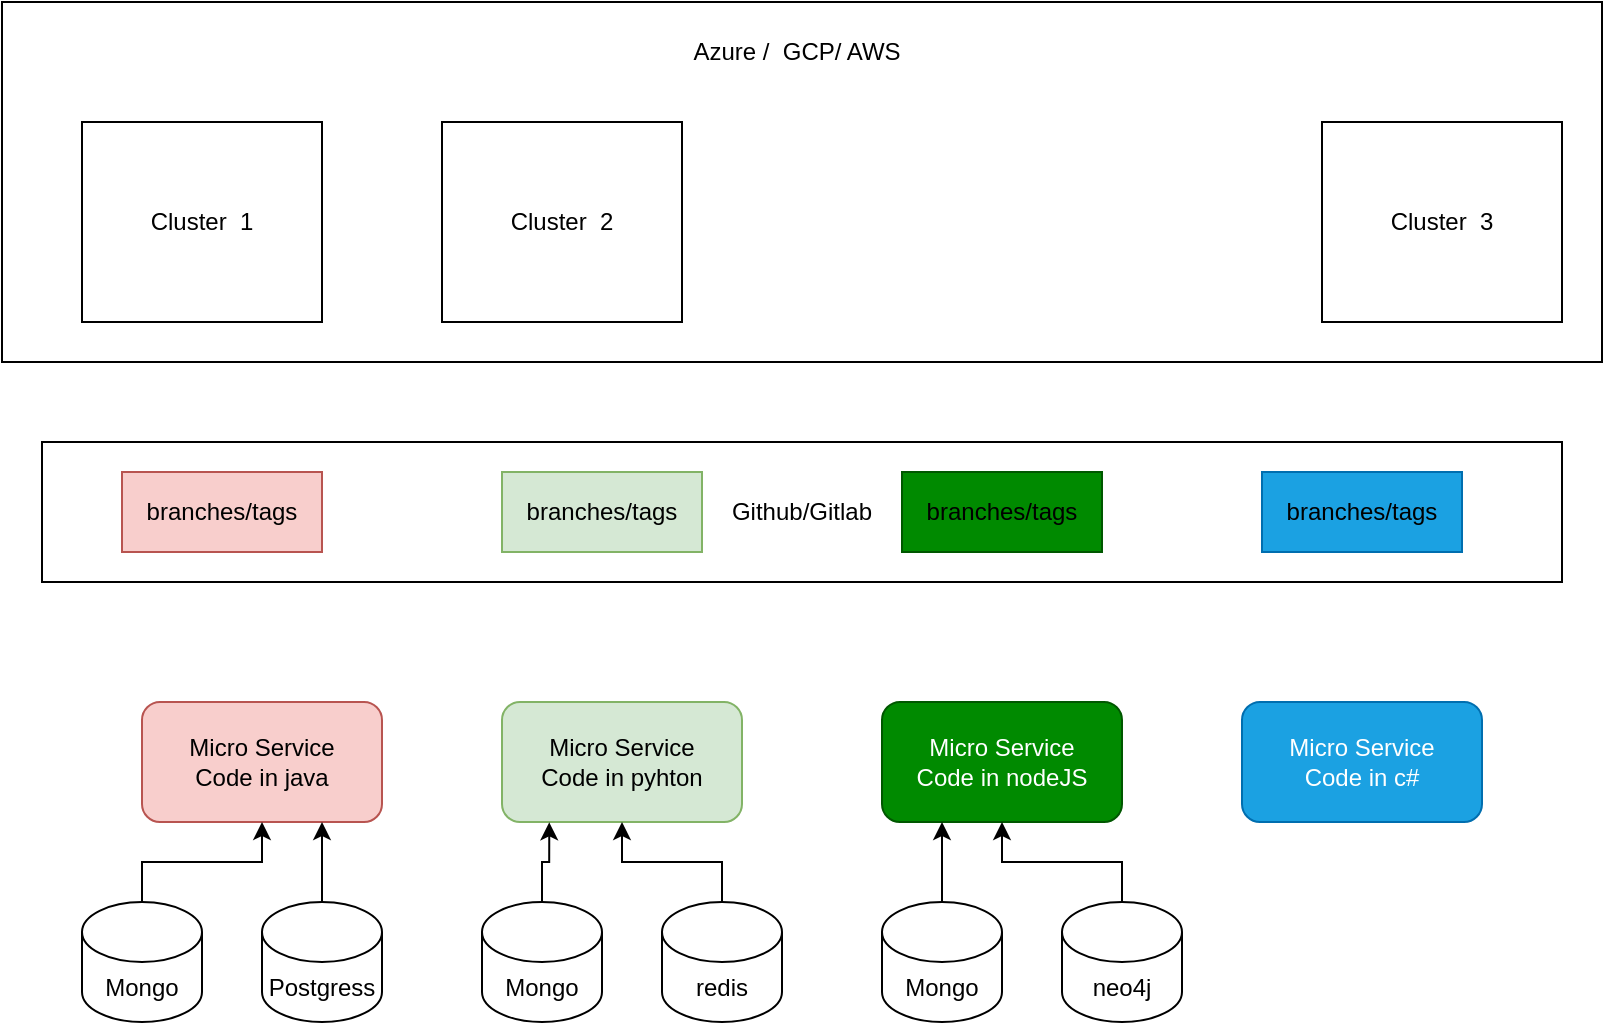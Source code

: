 <mxfile version="17.2.4" type="github">
  <diagram id="hshtxvZ42yzvg_RlbgQT" name="Abstraction Arcitecture ">
    <mxGraphModel dx="1038" dy="551" grid="1" gridSize="10" guides="1" tooltips="1" connect="1" arrows="1" fold="1" page="1" pageScale="1" pageWidth="850" pageHeight="1100" math="0" shadow="0">
      <root>
        <mxCell id="0" />
        <mxCell id="1" parent="0" />
        <mxCell id="8dQdzf2l_l0jz66u7pEX-1" value="Micro Service &lt;br&gt;Code in java" style="rounded=1;whiteSpace=wrap;html=1;fillColor=#f8cecc;strokeColor=#b85450;" vertex="1" parent="1">
          <mxGeometry x="100" y="370" width="120" height="60" as="geometry" />
        </mxCell>
        <mxCell id="8dQdzf2l_l0jz66u7pEX-2" value="Micro Service&lt;br&gt;Code in pyhton" style="rounded=1;whiteSpace=wrap;html=1;fillColor=#d5e8d4;strokeColor=#82b366;" vertex="1" parent="1">
          <mxGeometry x="280" y="370" width="120" height="60" as="geometry" />
        </mxCell>
        <mxCell id="8dQdzf2l_l0jz66u7pEX-3" value="Micro Service&lt;br&gt;Code in nodeJS" style="rounded=1;whiteSpace=wrap;html=1;fillColor=#008a00;fontColor=#ffffff;strokeColor=#005700;" vertex="1" parent="1">
          <mxGeometry x="470" y="370" width="120" height="60" as="geometry" />
        </mxCell>
        <mxCell id="8dQdzf2l_l0jz66u7pEX-4" value="Micro Service&lt;br&gt;Code in c#" style="rounded=1;whiteSpace=wrap;html=1;fillColor=#1ba1e2;fontColor=#ffffff;strokeColor=#006EAF;" vertex="1" parent="1">
          <mxGeometry x="650" y="370" width="120" height="60" as="geometry" />
        </mxCell>
        <mxCell id="8dQdzf2l_l0jz66u7pEX-8" style="edgeStyle=orthogonalEdgeStyle;rounded=0;orthogonalLoop=1;jettySize=auto;html=1;" edge="1" parent="1" source="8dQdzf2l_l0jz66u7pEX-6" target="8dQdzf2l_l0jz66u7pEX-1">
          <mxGeometry relative="1" as="geometry" />
        </mxCell>
        <mxCell id="8dQdzf2l_l0jz66u7pEX-6" value="Mongo" style="shape=cylinder3;whiteSpace=wrap;html=1;boundedLbl=1;backgroundOutline=1;size=15;" vertex="1" parent="1">
          <mxGeometry x="70" y="470" width="60" height="60" as="geometry" />
        </mxCell>
        <mxCell id="8dQdzf2l_l0jz66u7pEX-9" style="edgeStyle=orthogonalEdgeStyle;rounded=0;orthogonalLoop=1;jettySize=auto;html=1;entryX=0.75;entryY=1;entryDx=0;entryDy=0;" edge="1" parent="1" source="8dQdzf2l_l0jz66u7pEX-7" target="8dQdzf2l_l0jz66u7pEX-1">
          <mxGeometry relative="1" as="geometry" />
        </mxCell>
        <mxCell id="8dQdzf2l_l0jz66u7pEX-7" value="Postgress" style="shape=cylinder3;whiteSpace=wrap;html=1;boundedLbl=1;backgroundOutline=1;size=15;" vertex="1" parent="1">
          <mxGeometry x="160" y="470" width="60" height="60" as="geometry" />
        </mxCell>
        <mxCell id="8dQdzf2l_l0jz66u7pEX-15" style="edgeStyle=orthogonalEdgeStyle;rounded=0;orthogonalLoop=1;jettySize=auto;html=1;entryX=0.197;entryY=1.003;entryDx=0;entryDy=0;entryPerimeter=0;" edge="1" parent="1" source="8dQdzf2l_l0jz66u7pEX-10" target="8dQdzf2l_l0jz66u7pEX-2">
          <mxGeometry relative="1" as="geometry" />
        </mxCell>
        <mxCell id="8dQdzf2l_l0jz66u7pEX-10" value="Mongo" style="shape=cylinder3;whiteSpace=wrap;html=1;boundedLbl=1;backgroundOutline=1;size=15;" vertex="1" parent="1">
          <mxGeometry x="270" y="470" width="60" height="60" as="geometry" />
        </mxCell>
        <mxCell id="8dQdzf2l_l0jz66u7pEX-14" style="edgeStyle=orthogonalEdgeStyle;rounded=0;orthogonalLoop=1;jettySize=auto;html=1;" edge="1" parent="1" source="8dQdzf2l_l0jz66u7pEX-11" target="8dQdzf2l_l0jz66u7pEX-2">
          <mxGeometry relative="1" as="geometry" />
        </mxCell>
        <mxCell id="8dQdzf2l_l0jz66u7pEX-11" value="redis" style="shape=cylinder3;whiteSpace=wrap;html=1;boundedLbl=1;backgroundOutline=1;size=15;" vertex="1" parent="1">
          <mxGeometry x="360" y="470" width="60" height="60" as="geometry" />
        </mxCell>
        <mxCell id="8dQdzf2l_l0jz66u7pEX-16" style="edgeStyle=orthogonalEdgeStyle;rounded=0;orthogonalLoop=1;jettySize=auto;html=1;entryX=0.25;entryY=1;entryDx=0;entryDy=0;" edge="1" parent="1" source="8dQdzf2l_l0jz66u7pEX-12" target="8dQdzf2l_l0jz66u7pEX-3">
          <mxGeometry relative="1" as="geometry" />
        </mxCell>
        <mxCell id="8dQdzf2l_l0jz66u7pEX-12" value="Mongo" style="shape=cylinder3;whiteSpace=wrap;html=1;boundedLbl=1;backgroundOutline=1;size=15;" vertex="1" parent="1">
          <mxGeometry x="470" y="470" width="60" height="60" as="geometry" />
        </mxCell>
        <mxCell id="8dQdzf2l_l0jz66u7pEX-17" style="edgeStyle=orthogonalEdgeStyle;rounded=0;orthogonalLoop=1;jettySize=auto;html=1;exitX=0.5;exitY=0;exitDx=0;exitDy=0;exitPerimeter=0;" edge="1" parent="1" source="8dQdzf2l_l0jz66u7pEX-13" target="8dQdzf2l_l0jz66u7pEX-3">
          <mxGeometry relative="1" as="geometry" />
        </mxCell>
        <mxCell id="8dQdzf2l_l0jz66u7pEX-13" value="neo4j" style="shape=cylinder3;whiteSpace=wrap;html=1;boundedLbl=1;backgroundOutline=1;size=15;" vertex="1" parent="1">
          <mxGeometry x="560" y="470" width="60" height="60" as="geometry" />
        </mxCell>
        <mxCell id="8dQdzf2l_l0jz66u7pEX-18" value="Github/Gitlab" style="rounded=0;whiteSpace=wrap;html=1;" vertex="1" parent="1">
          <mxGeometry x="50" y="240" width="760" height="70" as="geometry" />
        </mxCell>
        <mxCell id="8dQdzf2l_l0jz66u7pEX-19" value="branches/tags" style="rounded=0;whiteSpace=wrap;html=1;fillColor=#f8cecc;strokeColor=#b85450;" vertex="1" parent="1">
          <mxGeometry x="90" y="255" width="100" height="40" as="geometry" />
        </mxCell>
        <mxCell id="8dQdzf2l_l0jz66u7pEX-20" value="&lt;span&gt;branches/tags&lt;/span&gt;" style="rounded=0;whiteSpace=wrap;html=1;fillColor=#d5e8d4;strokeColor=#82b366;" vertex="1" parent="1">
          <mxGeometry x="280" y="255" width="100" height="40" as="geometry" />
        </mxCell>
        <mxCell id="8dQdzf2l_l0jz66u7pEX-21" value="&lt;span style=&quot;color: rgb(0 , 0 , 0)&quot;&gt;branches/tags&lt;/span&gt;" style="rounded=0;whiteSpace=wrap;html=1;fillColor=#008a00;fontColor=#ffffff;strokeColor=#005700;" vertex="1" parent="1">
          <mxGeometry x="480" y="255" width="100" height="40" as="geometry" />
        </mxCell>
        <mxCell id="8dQdzf2l_l0jz66u7pEX-22" value="&lt;span style=&quot;color: rgb(0 , 0 , 0)&quot;&gt;branches/tags&lt;/span&gt;" style="rounded=0;whiteSpace=wrap;html=1;fillColor=#1ba1e2;fontColor=#ffffff;strokeColor=#006EAF;" vertex="1" parent="1">
          <mxGeometry x="660" y="255" width="100" height="40" as="geometry" />
        </mxCell>
        <mxCell id="8dQdzf2l_l0jz66u7pEX-23" value="" style="rounded=0;whiteSpace=wrap;html=1;" vertex="1" parent="1">
          <mxGeometry x="30" y="20" width="800" height="180" as="geometry" />
        </mxCell>
        <mxCell id="8dQdzf2l_l0jz66u7pEX-24" value="Cluster&amp;nbsp; 1" style="rounded=0;whiteSpace=wrap;html=1;" vertex="1" parent="1">
          <mxGeometry x="70" y="80" width="120" height="100" as="geometry" />
        </mxCell>
        <mxCell id="8dQdzf2l_l0jz66u7pEX-25" value="Cluster&amp;nbsp; 2" style="rounded=0;whiteSpace=wrap;html=1;" vertex="1" parent="1">
          <mxGeometry x="250" y="80" width="120" height="100" as="geometry" />
        </mxCell>
        <mxCell id="8dQdzf2l_l0jz66u7pEX-26" value="Cluster&amp;nbsp; 3" style="rounded=0;whiteSpace=wrap;html=1;" vertex="1" parent="1">
          <mxGeometry x="690" y="80" width="120" height="100" as="geometry" />
        </mxCell>
        <mxCell id="8dQdzf2l_l0jz66u7pEX-27" value="Azure /&amp;nbsp; GCP/ AWS" style="text;html=1;strokeColor=none;fillColor=none;align=center;verticalAlign=middle;whiteSpace=wrap;rounded=0;" vertex="1" parent="1">
          <mxGeometry x="330" y="30" width="195" height="30" as="geometry" />
        </mxCell>
      </root>
    </mxGraphModel>
  </diagram>
</mxfile>
